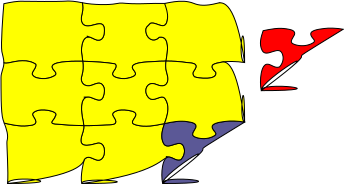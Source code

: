 <?xml version="1.0" encoding="UTF-8"?>
<dia:diagram xmlns:dia="http://www.lysator.liu.se/~alla/dia/">
  <dia:layer name="Background" visible="true" active="true">
    <dia:object type="Standard - Beziergon" version="0" id="O0">
      <dia:attribute name="obj_pos">
        <dia:point val="27.415,16.035"/>
      </dia:attribute>
      <dia:attribute name="obj_bb">
        <dia:rectangle val="24.861,15.988;29.37,19.78"/>
      </dia:attribute>
      <dia:attribute name="bez_points">
        <dia:point val="27.415,16.035"/>
        <dia:point val="26.888,16.019"/>
        <dia:point val="26.913,15.969"/>
        <dia:point val="26.585,16.035"/>
        <dia:point val="26.257,16.102"/>
        <dia:point val="25.475,16.1"/>
        <dia:point val="24.916,15.988"/>
        <dia:point val="24.94,16.157"/>
        <dia:point val="24.954,16.326"/>
        <dia:point val="24.901,16.527"/>
        <dia:point val="24.828,16.8"/>
        <dia:point val="24.816,17.152"/>
        <dia:point val="25.21,17.145"/>
        <dia:point val="25.533,17.139"/>
        <dia:point val="26.03,16.783"/>
        <dia:point val="26.016,17.397"/>
        <dia:point val="26.012,17.57"/>
        <dia:point val="25.963,17.829"/>
        <dia:point val="25.756,17.857"/>
        <dia:point val="25.601,17.878"/>
        <dia:point val="25.472,17.772"/>
        <dia:point val="25.335,17.722"/>
        <dia:point val="24.915,17.572"/>
        <dia:point val="24.842,18.216"/>
        <dia:point val="24.876,18.492"/>
        <dia:point val="24.895,18.648"/>
        <dia:point val="24.918,18.783"/>
        <dia:point val="24.933,18.913"/>
        <dia:point val="25.569,18.926"/>
        <dia:point val="26.194,18.985"/>
        <dia:point val="26.347,19.014"/>
        <dia:point val="26.461,19.035"/>
        <dia:point val="26.598,19.009"/>
        <dia:point val="26.597,19.153"/>
        <dia:point val="26.596,19.257"/>
        <dia:point val="26.526,19.339"/>
        <dia:point val="26.47,19.42"/>
        <dia:point val="26.333,19.618"/>
        <dia:point val="26.52,19.708"/>
        <dia:point val="26.703,19.75"/>
        <dia:point val="26.903,19.796"/>
        <dia:point val="27.116,19.791"/>
        <dia:point val="27.312,19.728"/>
        <dia:point val="27.589,19.639"/>
        <dia:point val="27.648,19.559"/>
        <dia:point val="27.47,19.343"/>
        <dia:point val="27.142,18.943"/>
        <dia:point val="28.252,18.945"/>
        <dia:point val="28.464,18.929"/>
        <dia:point val="28.674,18.913"/>
        <dia:point val="28.884,18.904"/>
        <dia:point val="29.095,18.904"/>
        <dia:point val="29.128,18.64"/>
        <dia:point val="29.196,18.38"/>
        <dia:point val="29.162,18.108"/>
        <dia:point val="29.129,17.85"/>
        <dia:point val="29.04,17.673"/>
        <dia:point val="28.761,17.711"/>
        <dia:point val="28.653,17.822"/>
        <dia:point val="28.5,17.886"/>
        <dia:point val="28.351,17.821"/>
        <dia:point val="28.196,17.752"/>
        <dia:point val="28.102,17.582"/>
        <dia:point val="28.089,17.419"/>
        <dia:point val="28.07,17.181"/>
        <dia:point val="28.194,17.167"/>
        <dia:point val="28.315,17.015"/>
        <dia:point val="28.501,16.954"/>
        <dia:point val="28.727,17.124"/>
        <dia:point val="28.924,17.134"/>
        <dia:point val="29.112,17.143"/>
        <dia:point val="29.158,16.926"/>
        <dia:point val="29.172,16.76"/>
        <dia:point val="29.193,16.508"/>
        <dia:point val="29.689,16.038"/>
        <dia:point val="29.026,16.022"/>
        <dia:point val="28.363,16.006"/>
        <dia:point val="27.942,16.051"/>
      </dia:attribute>
      <dia:attribute name="corner_types">
        <dia:enum val="2025"/>
        <dia:enum val="0"/>
        <dia:enum val="0"/>
        <dia:enum val="0"/>
        <dia:enum val="0"/>
        <dia:enum val="0"/>
        <dia:enum val="0"/>
        <dia:enum val="0"/>
        <dia:enum val="0"/>
        <dia:enum val="0"/>
        <dia:enum val="0"/>
        <dia:enum val="0"/>
        <dia:enum val="0"/>
        <dia:enum val="0"/>
        <dia:enum val="0"/>
        <dia:enum val="0"/>
        <dia:enum val="0"/>
        <dia:enum val="0"/>
        <dia:enum val="0"/>
        <dia:enum val="0"/>
        <dia:enum val="0"/>
        <dia:enum val="0"/>
        <dia:enum val="0"/>
        <dia:enum val="0"/>
        <dia:enum val="0"/>
        <dia:enum val="0"/>
        <dia:enum val="0"/>
      </dia:attribute>
      <dia:attribute name="line_width">
        <dia:real val="0"/>
      </dia:attribute>
      <dia:attribute name="inner_color">
        <dia:color val="#ffff00"/>
      </dia:attribute>
      <dia:attribute name="show_background">
        <dia:boolean val="true"/>
      </dia:attribute>
    </dia:object>
    <dia:object type="Standard - Beziergon" version="0" id="O1">
      <dia:attribute name="obj_pos">
        <dia:point val="29.266,23.704"/>
      </dia:attribute>
      <dia:attribute name="obj_bb">
        <dia:rectangle val="24.843,21.342;30.02,25.025"/>
      </dia:attribute>
      <dia:attribute name="bez_points">
        <dia:point val="29.266,23.704"/>
        <dia:point val="29.464,23.737"/>
        <dia:point val="29.626,23.922"/>
        <dia:point val="29.839,23.839"/>
        <dia:point val="29.973,23.699"/>
        <dia:point val="30.047,23.489"/>
        <dia:point val="30.011,23.296"/>
        <dia:point val="29.883,22.618"/>
        <dia:point val="29.193,23.454"/>
        <dia:point val="28.969,23.013"/>
        <dia:point val="28.807,22.696"/>
        <dia:point val="28.911,22.349"/>
        <dia:point val="29.02,22.027"/>
        <dia:point val="29.004,22.031"/>
        <dia:point val="28.988,22.034"/>
        <dia:point val="28.972,22.038"/>
        <dia:point val="28.53,22.129"/>
        <dia:point val="28.07,22.218"/>
        <dia:point val="27.624,22.103"/>
        <dia:point val="27.29,22.018"/>
        <dia:point val="27.427,21.915"/>
        <dia:point val="27.552,21.698"/>
        <dia:point val="27.694,21.45"/>
        <dia:point val="27.412,21.406"/>
        <dia:point val="27.221,21.37"/>
        <dia:point val="26.997,21.328"/>
        <dia:point val="26.716,21.319"/>
        <dia:point val="26.517,21.443"/>
        <dia:point val="26.323,21.563"/>
        <dia:point val="26.489,21.678"/>
        <dia:point val="26.557,21.83"/>
        <dia:point val="26.694,22.138"/>
        <dia:point val="26.271,22.076"/>
        <dia:point val="26.062,22.094"/>
        <dia:point val="25.799,22.116"/>
        <dia:point val="25.536,22.127"/>
        <dia:point val="25.272,22.13"/>
        <dia:point val="25.177,22.131"/>
        <dia:point val="25.081,22.131"/>
        <dia:point val="24.986,22.13"/>
        <dia:point val="24.989,22.183"/>
        <dia:point val="24.988,22.236"/>
        <dia:point val="24.98,22.29"/>
        <dia:point val="24.954,22.466"/>
        <dia:point val="24.869,22.629"/>
        <dia:point val="24.847,22.805"/>
        <dia:point val="24.784,23.301"/>
        <dia:point val="25.431,23.064"/>
        <dia:point val="25.652,23.013"/>
        <dia:point val="26.065,22.919"/>
        <dia:point val="26.108,23.576"/>
        <dia:point val="25.887,23.787"/>
        <dia:point val="25.608,24.053"/>
        <dia:point val="25.296,23.498"/>
        <dia:point val="25.015,23.815"/>
        <dia:point val="24.957,23.984"/>
        <dia:point val="24.807,24.641"/>
        <dia:point val="24.879,25.025"/>
        <dia:point val="28.925,25.025"/>
        <dia:point val="24.807,24.641"/>
        <dia:point val="24.879,25.025"/>
        <dia:point val="28.825,24.533"/>
        <dia:point val="28.909,23.643"/>
        <dia:point val="29.266,23.704"/>
        <dia:point val="29.266,23.704"/>
        <dia:point val="28.909,23.643"/>
      </dia:attribute>
      <dia:attribute name="corner_types">
        <dia:enum val="1348206815"/>
        <dia:enum val="0"/>
        <dia:enum val="0"/>
        <dia:enum val="0"/>
        <dia:enum val="0"/>
        <dia:enum val="0"/>
        <dia:enum val="0"/>
        <dia:enum val="0"/>
        <dia:enum val="0"/>
        <dia:enum val="0"/>
        <dia:enum val="0"/>
        <dia:enum val="0"/>
        <dia:enum val="0"/>
        <dia:enum val="0"/>
        <dia:enum val="0"/>
        <dia:enum val="0"/>
        <dia:enum val="0"/>
        <dia:enum val="0"/>
        <dia:enum val="0"/>
        <dia:enum val="0"/>
        <dia:enum val="0"/>
        <dia:enum val="0"/>
        <dia:enum val="0"/>
      </dia:attribute>
      <dia:attribute name="line_width">
        <dia:real val="0"/>
      </dia:attribute>
      <dia:attribute name="inner_color">
        <dia:color val="#ffff00"/>
      </dia:attribute>
      <dia:attribute name="show_background">
        <dia:boolean val="true"/>
      </dia:attribute>
    </dia:object>
    <dia:object type="Standard - Beziergon" version="0" id="O2">
      <dia:attribute name="obj_pos">
        <dia:point val="25.015,23.815"/>
      </dia:attribute>
      <dia:attribute name="obj_bb">
        <dia:rectangle val="21.008,21.341;26.019,25.025"/>
      </dia:attribute>
      <dia:attribute name="bez_points">
        <dia:point val="25.015,23.815"/>
        <dia:point val="25.296,23.498"/>
        <dia:point val="25.608,24.054"/>
        <dia:point val="25.887,23.787"/>
        <dia:point val="26.108,23.576"/>
        <dia:point val="26.065,22.919"/>
        <dia:point val="25.652,23.013"/>
        <dia:point val="25.431,23.064"/>
        <dia:point val="24.784,23.301"/>
        <dia:point val="24.847,22.806"/>
        <dia:point val="24.869,22.629"/>
        <dia:point val="24.954,22.466"/>
        <dia:point val="24.98,22.29"/>
        <dia:point val="24.988,22.236"/>
        <dia:point val="24.989,22.183"/>
        <dia:point val="24.986,22.13"/>
        <dia:point val="24.506,22.125"/>
        <dia:point val="24.026,22.094"/>
        <dia:point val="23.548,22.048"/>
        <dia:point val="23.194,22.014"/>
        <dia:point val="23.551,21.816"/>
        <dia:point val="23.561,21.661"/>
        <dia:point val="23.722,21.468"/>
        <dia:point val="23.313,21.387"/>
        <dia:point val="23.189,21.364"/>
        <dia:point val="22.976,21.326"/>
        <dia:point val="22.705,21.326"/>
        <dia:point val="22.517,21.443"/>
        <dia:point val="22.323,21.563"/>
        <dia:point val="22.489,21.678"/>
        <dia:point val="22.557,21.83"/>
        <dia:point val="22.679,22.104"/>
        <dia:point val="22.372,22.114"/>
        <dia:point val="22.167,22.136"/>
        <dia:point val="21.959,22.158"/>
        <dia:point val="21.748,22.142"/>
        <dia:point val="21.542,22.111"/>
        <dia:point val="21.363,22.084"/>
        <dia:point val="21.186,22.044"/>
        <dia:point val="21.008,22.007"/>
        <dia:point val="21.115,22.298"/>
        <dia:point val="21.232,22.607"/>
        <dia:point val="21.143,22.911"/>
        <dia:point val="21.12,22.991"/>
        <dia:point val="21.23,24.524"/>
        <dia:point val="21.171,25.025"/>
        <dia:point val="24.879,25.025"/>
        <dia:point val="21.23,24.524"/>
        <dia:point val="21.171,25.025"/>
        <dia:point val="24.807,24.641"/>
        <dia:point val="24.957,23.984"/>
        <dia:point val="25.015,23.815"/>
        <dia:point val="25.015,23.815"/>
        <dia:point val="24.957,23.984"/>
      </dia:attribute>
      <dia:attribute name="corner_types">
        <dia:enum val="158"/>
        <dia:enum val="0"/>
        <dia:enum val="0"/>
        <dia:enum val="0"/>
        <dia:enum val="0"/>
        <dia:enum val="0"/>
        <dia:enum val="0"/>
        <dia:enum val="0"/>
        <dia:enum val="0"/>
        <dia:enum val="0"/>
        <dia:enum val="0"/>
        <dia:enum val="0"/>
        <dia:enum val="0"/>
        <dia:enum val="0"/>
        <dia:enum val="0"/>
        <dia:enum val="0"/>
        <dia:enum val="0"/>
        <dia:enum val="0"/>
        <dia:enum val="0"/>
      </dia:attribute>
      <dia:attribute name="line_width">
        <dia:real val="0"/>
      </dia:attribute>
      <dia:attribute name="inner_color">
        <dia:color val="#ffff00"/>
      </dia:attribute>
      <dia:attribute name="show_background">
        <dia:boolean val="true"/>
      </dia:attribute>
    </dia:object>
    <dia:object type="Standard - Beziergon" version="0" id="O3">
      <dia:attribute name="obj_pos">
        <dia:point val="25.335,17.722"/>
      </dia:attribute>
      <dia:attribute name="obj_bb">
        <dia:rectangle val="20.87,15.899;26.016,19.78"/>
      </dia:attribute>
      <dia:attribute name="bez_points">
        <dia:point val="25.335,17.722"/>
        <dia:point val="25.472,17.772"/>
        <dia:point val="25.601,17.878"/>
        <dia:point val="25.756,17.857"/>
        <dia:point val="25.962,17.829"/>
        <dia:point val="26.012,17.57"/>
        <dia:point val="26.016,17.397"/>
        <dia:point val="26.03,16.783"/>
        <dia:point val="25.533,17.139"/>
        <dia:point val="25.21,17.145"/>
        <dia:point val="24.816,17.152"/>
        <dia:point val="24.828,16.8"/>
        <dia:point val="24.901,16.527"/>
        <dia:point val="24.954,16.326"/>
        <dia:point val="24.94,16.157"/>
        <dia:point val="24.915,15.988"/>
        <dia:point val="24.605,15.925"/>
        <dia:point val="24.293,15.876"/>
        <dia:point val="23.981,15.911"/>
        <dia:point val="23.828,15.928"/>
        <dia:point val="22.197,15.925"/>
        <dia:point val="21.991,15.913"/>
        <dia:point val="21.653,15.895"/>
        <dia:point val="21.319,15.965"/>
        <dia:point val="20.989,16.034"/>
        <dia:point val="20.988,16.042"/>
        <dia:point val="20.988,16.049"/>
        <dia:point val="20.987,16.057"/>
        <dia:point val="20.945,16.499"/>
        <dia:point val="20.825,18.099"/>
        <dia:point val="20.889,18.433"/>
        <dia:point val="20.924,18.618"/>
        <dia:point val="20.992,18.806"/>
        <dia:point val="20.99,18.996"/>
        <dia:point val="21.056,19.01"/>
        <dia:point val="21.128,19.013"/>
        <dia:point val="21.217,18.993"/>
        <dia:point val="21.66,18.895"/>
        <dia:point val="22.183,18.787"/>
        <dia:point val="22.586,19.064"/>
        <dia:point val="22.634,19.25"/>
        <dia:point val="22.348,19.454"/>
        <dia:point val="22.415,19.581"/>
        <dia:point val="22.501,19.743"/>
        <dia:point val="22.742,19.769"/>
        <dia:point val="22.905,19.778"/>
        <dia:point val="23.111,19.79"/>
        <dia:point val="23.321,19.748"/>
        <dia:point val="23.501,19.645"/>
        <dia:point val="23.752,19.502"/>
        <dia:point val="23.416,19.377"/>
        <dia:point val="23.402,19.198"/>
        <dia:point val="23.381,18.948"/>
        <dia:point val="24.165,18.897"/>
        <dia:point val="24.934,18.913"/>
        <dia:point val="24.918,18.783"/>
        <dia:point val="24.895,18.648"/>
        <dia:point val="24.876,18.492"/>
        <dia:point val="24.842,18.216"/>
        <dia:point val="24.915,17.572"/>
        <dia:point val="25.335,17.722"/>
        <dia:point val="25.335,17.722"/>
        <dia:point val="24.915,17.572"/>
      </dia:attribute>
      <dia:attribute name="corner_types">
        <dia:enum val="1919877874"/>
        <dia:enum val="0"/>
        <dia:enum val="0"/>
        <dia:enum val="0"/>
        <dia:enum val="0"/>
        <dia:enum val="0"/>
        <dia:enum val="0"/>
        <dia:enum val="0"/>
        <dia:enum val="0"/>
        <dia:enum val="0"/>
        <dia:enum val="0"/>
        <dia:enum val="0"/>
        <dia:enum val="0"/>
        <dia:enum val="0"/>
        <dia:enum val="0"/>
        <dia:enum val="0"/>
        <dia:enum val="0"/>
        <dia:enum val="0"/>
        <dia:enum val="0"/>
        <dia:enum val="0"/>
        <dia:enum val="0"/>
        <dia:enum val="0"/>
      </dia:attribute>
      <dia:attribute name="line_width">
        <dia:real val="0"/>
      </dia:attribute>
      <dia:attribute name="inner_color">
        <dia:color val="#ffff00"/>
      </dia:attribute>
      <dia:attribute name="show_background">
        <dia:boolean val="true"/>
      </dia:attribute>
    </dia:object>
    <dia:object type="Standard - Beziergon" version="0" id="O4">
      <dia:attribute name="obj_pos">
        <dia:point val="31.661,16.011"/>
      </dia:attribute>
      <dia:attribute name="obj_bb">
        <dia:rectangle val="28.087,15.91;33.025,19.765"/>
      </dia:attribute>
      <dia:attribute name="bez_points">
        <dia:point val="31.661,16.011"/>
        <dia:point val="31.051,16.167"/>
        <dia:point val="30.737,16.121"/>
        <dia:point val="30.488,16.02"/>
        <dia:point val="30.33,15.957"/>
        <dia:point val="30.161,15.923"/>
        <dia:point val="29.991,15.913"/>
        <dia:point val="29.668,15.896"/>
        <dia:point val="29.346,15.957"/>
        <dia:point val="29.026,16.022"/>
        <dia:point val="29.112,16.264"/>
        <dia:point val="29.193,16.508"/>
        <dia:point val="29.172,16.76"/>
        <dia:point val="29.157,16.926"/>
        <dia:point val="29.111,17.143"/>
        <dia:point val="28.924,17.134"/>
        <dia:point val="28.727,17.124"/>
        <dia:point val="28.501,16.953"/>
        <dia:point val="28.315,17.015"/>
        <dia:point val="28.194,17.166"/>
        <dia:point val="28.07,17.181"/>
        <dia:point val="28.088,17.419"/>
        <dia:point val="28.102,17.582"/>
        <dia:point val="28.196,17.752"/>
        <dia:point val="28.351,17.82"/>
        <dia:point val="28.5,17.886"/>
        <dia:point val="28.653,17.821"/>
        <dia:point val="28.76,17.71"/>
        <dia:point val="29.04,17.673"/>
        <dia:point val="29.129,17.85"/>
        <dia:point val="29.162,18.108"/>
        <dia:point val="29.196,18.38"/>
        <dia:point val="29.128,18.64"/>
        <dia:point val="29.095,18.904"/>
        <dia:point val="29.432,18.903"/>
        <dia:point val="29.77,18.924"/>
        <dia:point val="30.104,18.973"/>
        <dia:point val="30.276,18.998"/>
        <dia:point val="30.674,18.977"/>
        <dia:point val="30.584,19.234"/>
        <dia:point val="30.481,19.46"/>
        <dia:point val="30.357,19.476"/>
        <dia:point val="30.512,19.688"/>
        <dia:point val="30.713,19.773"/>
        <dia:point val="31.686,19.873"/>
        <dia:point val="31.585,19.465"/>
        <dia:point val="31.499,19.372"/>
        <dia:point val="31.355,19.261"/>
        <dia:point val="31.415,19.115"/>
        <dia:point val="31.52,19.009"/>
        <dia:point val="31.723,18.993"/>
        <dia:point val="31.869,18.96"/>
        <dia:point val="32.105,18.907"/>
        <dia:point val="32.628,18.91"/>
        <dia:point val="33.025,18.976"/>
        <dia:point val="33.025,16.014"/>
        <dia:point val="32.628,18.91"/>
        <dia:point val="33.025,18.976"/>
        <dia:point val="32.583,15.922"/>
        <dia:point val="31.963,15.933"/>
        <dia:point val="31.66,16.011"/>
        <dia:point val="31.661,16.011"/>
        <dia:point val="31.963,15.933"/>
      </dia:attribute>
      <dia:attribute name="corner_types">
        <dia:enum val="184"/>
        <dia:enum val="0"/>
        <dia:enum val="0"/>
        <dia:enum val="0"/>
        <dia:enum val="0"/>
        <dia:enum val="0"/>
        <dia:enum val="0"/>
        <dia:enum val="0"/>
        <dia:enum val="0"/>
        <dia:enum val="0"/>
        <dia:enum val="0"/>
        <dia:enum val="0"/>
        <dia:enum val="0"/>
        <dia:enum val="0"/>
        <dia:enum val="0"/>
        <dia:enum val="0"/>
        <dia:enum val="0"/>
        <dia:enum val="0"/>
        <dia:enum val="0"/>
        <dia:enum val="0"/>
        <dia:enum val="0"/>
        <dia:enum val="0"/>
      </dia:attribute>
      <dia:attribute name="line_width">
        <dia:real val="0"/>
      </dia:attribute>
      <dia:attribute name="inner_color">
        <dia:color val="#ffff00"/>
      </dia:attribute>
      <dia:attribute name="show_background">
        <dia:boolean val="true"/>
      </dia:attribute>
    </dia:object>
    <dia:object type="Standard - Beziergon" version="0" id="O5">
      <dia:attribute name="obj_pos">
        <dia:point val="33.025,21.955"/>
      </dia:attribute>
      <dia:attribute name="obj_bb">
        <dia:rectangle val="28.885,21.9;33.025,25.025"/>
      </dia:attribute>
      <dia:attribute name="bez_points">
        <dia:point val="33.025,21.955"/>
        <dia:point val="32.711,21.895"/>
        <dia:point val="32.282,21.886"/>
        <dia:point val="32.083,21.918"/>
        <dia:point val="31.928,21.943"/>
        <dia:point val="31.384,21.98"/>
        <dia:point val="31.401,22.198"/>
        <dia:point val="31.422,22.447"/>
        <dia:point val="31.799,22.521"/>
        <dia:point val="31.408,22.692"/>
        <dia:point val="31.157,22.801"/>
        <dia:point val="30.865,22.807"/>
        <dia:point val="30.606,22.723"/>
        <dia:point val="30.278,22.617"/>
        <dia:point val="30.491,22.438"/>
        <dia:point val="30.584,22.235"/>
        <dia:point val="30.666,22.0"/>
        <dia:point val="30.358,21.965"/>
        <dia:point val="30.189,21.936"/>
        <dia:point val="29.799,21.867"/>
        <dia:point val="29.403,21.948"/>
        <dia:point val="29.02,22.028"/>
        <dia:point val="28.911,22.349"/>
        <dia:point val="28.807,22.696"/>
        <dia:point val="28.969,23.013"/>
        <dia:point val="29.193,23.454"/>
        <dia:point val="29.884,22.618"/>
        <dia:point val="30.011,23.297"/>
        <dia:point val="30.048,23.489"/>
        <dia:point val="29.974,23.699"/>
        <dia:point val="29.839,23.839"/>
        <dia:point val="29.626,23.922"/>
        <dia:point val="29.464,23.737"/>
        <dia:point val="29.266,23.704"/>
        <dia:point val="28.909,23.643"/>
        <dia:point val="28.825,24.533"/>
        <dia:point val="28.925,25.025"/>
        <dia:point val="33.025,25.025"/>
        <dia:point val="28.825,24.533"/>
        <dia:point val="28.925,25.025"/>
        <dia:point val="33.025,21.955"/>
        <dia:point val="28.825,24.533"/>
        <dia:point val="28.925,25.025"/>
        <dia:point val="33.025,21.955"/>
        <dia:point val="28.825,24.533"/>
      </dia:attribute>
      <dia:attribute name="corner_types">
        <dia:enum val="65535"/>
        <dia:enum val="0"/>
        <dia:enum val="0"/>
        <dia:enum val="0"/>
        <dia:enum val="0"/>
        <dia:enum val="0"/>
        <dia:enum val="0"/>
        <dia:enum val="0"/>
        <dia:enum val="0"/>
        <dia:enum val="0"/>
        <dia:enum val="0"/>
        <dia:enum val="0"/>
        <dia:enum val="0"/>
        <dia:enum val="0"/>
        <dia:enum val="0"/>
        <dia:enum val="0"/>
      </dia:attribute>
      <dia:attribute name="line_width">
        <dia:real val="0"/>
      </dia:attribute>
      <dia:attribute name="inner_color">
        <dia:color val="#5b5896"/>
      </dia:attribute>
      <dia:attribute name="show_background">
        <dia:boolean val="true"/>
      </dia:attribute>
    </dia:object>
    <dia:object type="Standard - Beziergon" version="0" id="O6">
      <dia:attribute name="obj_pos">
        <dia:point val="29.057,20.794"/>
      </dia:attribute>
      <dia:attribute name="obj_bb">
        <dia:rectangle val="24.86,18.904;29.193,22.157"/>
      </dia:attribute>
      <dia:attribute name="bez_points">
        <dia:point val="29.057,20.794"/>
        <dia:point val="28.861,20.492"/>
        <dia:point val="28.473,21.06"/>
        <dia:point val="28.192,20.692"/>
        <dia:point val="27.941,20.363"/>
        <dia:point val="28.172,19.885"/>
        <dia:point val="28.589,20.065"/>
        <dia:point val="28.789,20.151"/>
        <dia:point val="29.058,20.211"/>
        <dia:point val="29.157,19.972"/>
        <dia:point val="29.231,19.794"/>
        <dia:point val="29.161,19.595"/>
        <dia:point val="29.114,19.419"/>
        <dia:point val="29.068,19.244"/>
        <dia:point val="29.074,19.073"/>
        <dia:point val="29.095,18.904"/>
        <dia:point val="28.884,18.904"/>
        <dia:point val="28.674,18.913"/>
        <dia:point val="28.464,18.929"/>
        <dia:point val="28.252,18.945"/>
        <dia:point val="27.142,18.943"/>
        <dia:point val="27.47,19.343"/>
        <dia:point val="27.648,19.559"/>
        <dia:point val="27.589,19.639"/>
        <dia:point val="27.312,19.728"/>
        <dia:point val="27.116,19.791"/>
        <dia:point val="26.903,19.796"/>
        <dia:point val="26.703,19.75"/>
        <dia:point val="26.52,19.708"/>
        <dia:point val="26.333,19.617"/>
        <dia:point val="26.47,19.42"/>
        <dia:point val="26.526,19.338"/>
        <dia:point val="26.596,19.257"/>
        <dia:point val="26.597,19.153"/>
        <dia:point val="26.598,19.008"/>
        <dia:point val="26.461,19.035"/>
        <dia:point val="26.347,19.014"/>
        <dia:point val="26.194,18.985"/>
        <dia:point val="25.569,18.926"/>
        <dia:point val="24.933,18.913"/>
        <dia:point val="24.963,19.151"/>
        <dia:point val="24.968,19.369"/>
        <dia:point val="24.883,19.652"/>
        <dia:point val="24.779,19.997"/>
        <dia:point val="25.043,20.23"/>
        <dia:point val="25.389,20.107"/>
        <dia:point val="25.595,20.034"/>
        <dia:point val="25.824,19.902"/>
        <dia:point val="25.961,20.151"/>
        <dia:point val="26.047,20.306"/>
        <dia:point val="26.019,20.494"/>
        <dia:point val="25.968,20.656"/>
        <dia:point val="25.833,21.082"/>
        <dia:point val="25.449,20.686"/>
        <dia:point val="25.19,20.697"/>
        <dia:point val="24.754,20.717"/>
        <dia:point val="24.874,21.534"/>
        <dia:point val="24.928,21.784"/>
        <dia:point val="24.952,21.899"/>
        <dia:point val="24.979,22.014"/>
        <dia:point val="24.986,22.13"/>
        <dia:point val="25.081,22.131"/>
        <dia:point val="25.177,22.131"/>
        <dia:point val="25.273,22.13"/>
        <dia:point val="25.536,22.127"/>
        <dia:point val="25.799,22.116"/>
        <dia:point val="26.062,22.094"/>
        <dia:point val="26.271,22.076"/>
        <dia:point val="26.694,22.138"/>
        <dia:point val="26.557,21.83"/>
        <dia:point val="26.489,21.678"/>
        <dia:point val="26.323,21.563"/>
        <dia:point val="26.517,21.443"/>
        <dia:point val="26.716,21.319"/>
        <dia:point val="26.997,21.328"/>
        <dia:point val="27.221,21.37"/>
        <dia:point val="27.412,21.406"/>
        <dia:point val="27.694,21.45"/>
        <dia:point val="27.552,21.698"/>
        <dia:point val="27.427,21.915"/>
        <dia:point val="27.29,22.018"/>
        <dia:point val="27.624,22.104"/>
        <dia:point val="28.07,22.218"/>
        <dia:point val="28.53,22.129"/>
        <dia:point val="28.972,22.038"/>
        <dia:point val="28.988,22.034"/>
        <dia:point val="29.004,22.031"/>
        <dia:point val="29.02,22.028"/>
        <dia:point val="29.042,21.963"/>
        <dia:point val="29.064,21.899"/>
        <dia:point val="29.085,21.836"/>
        <dia:point val="29.197,21.49"/>
        <dia:point val="29.268,21.119"/>
        <dia:point val="29.057,20.794"/>
        <dia:point val="29.057,20.794"/>
        <dia:point val="29.268,21.119"/>
      </dia:attribute>
      <dia:attribute name="corner_types">
        <dia:enum val="506"/>
        <dia:enum val="0"/>
        <dia:enum val="0"/>
        <dia:enum val="0"/>
        <dia:enum val="0"/>
        <dia:enum val="0"/>
        <dia:enum val="0"/>
        <dia:enum val="0"/>
        <dia:enum val="0"/>
        <dia:enum val="0"/>
        <dia:enum val="0"/>
        <dia:enum val="0"/>
        <dia:enum val="0"/>
        <dia:enum val="0"/>
        <dia:enum val="0"/>
        <dia:enum val="0"/>
        <dia:enum val="0"/>
        <dia:enum val="0"/>
        <dia:enum val="0"/>
        <dia:enum val="0"/>
        <dia:enum val="0"/>
        <dia:enum val="0"/>
        <dia:enum val="0"/>
        <dia:enum val="0"/>
        <dia:enum val="0"/>
        <dia:enum val="0"/>
        <dia:enum val="0"/>
        <dia:enum val="0"/>
        <dia:enum val="0"/>
        <dia:enum val="0"/>
        <dia:enum val="0"/>
        <dia:enum val="0"/>
        <dia:enum val="0"/>
      </dia:attribute>
      <dia:attribute name="line_width">
        <dia:real val="0"/>
      </dia:attribute>
      <dia:attribute name="inner_color">
        <dia:color val="#ffff00"/>
      </dia:attribute>
      <dia:attribute name="show_background">
        <dia:boolean val="true"/>
      </dia:attribute>
    </dia:object>
    <dia:object type="Standard - Beziergon" version="0" id="O7">
      <dia:attribute name="obj_pos">
        <dia:point val="25.19,20.697"/>
      </dia:attribute>
      <dia:attribute name="obj_bb">
        <dia:rectangle val="20.845,18.888;26.016,22.147"/>
      </dia:attribute>
      <dia:attribute name="bez_points">
        <dia:point val="25.19,20.697"/>
        <dia:point val="25.449,20.686"/>
        <dia:point val="25.833,21.082"/>
        <dia:point val="25.968,20.656"/>
        <dia:point val="26.019,20.494"/>
        <dia:point val="26.047,20.306"/>
        <dia:point val="25.961,20.151"/>
        <dia:point val="25.824,19.902"/>
        <dia:point val="25.595,20.034"/>
        <dia:point val="25.389,20.107"/>
        <dia:point val="25.043,20.23"/>
        <dia:point val="24.779,19.997"/>
        <dia:point val="24.883,19.652"/>
        <dia:point val="24.968,19.369"/>
        <dia:point val="24.963,19.151"/>
        <dia:point val="24.933,18.913"/>
        <dia:point val="24.165,18.897"/>
        <dia:point val="23.381,18.948"/>
        <dia:point val="23.402,19.198"/>
        <dia:point val="23.416,19.377"/>
        <dia:point val="23.752,19.502"/>
        <dia:point val="23.501,19.645"/>
        <dia:point val="23.321,19.748"/>
        <dia:point val="23.111,19.79"/>
        <dia:point val="22.905,19.778"/>
        <dia:point val="22.742,19.769"/>
        <dia:point val="22.501,19.744"/>
        <dia:point val="22.415,19.581"/>
        <dia:point val="22.348,19.454"/>
        <dia:point val="22.634,19.25"/>
        <dia:point val="22.586,19.064"/>
        <dia:point val="22.183,18.787"/>
        <dia:point val="21.66,18.895"/>
        <dia:point val="21.217,18.993"/>
        <dia:point val="21.128,19.013"/>
        <dia:point val="21.056,19.01"/>
        <dia:point val="20.99,18.996"/>
        <dia:point val="20.989,19.016"/>
        <dia:point val="20.989,19.037"/>
        <dia:point val="20.987,19.057"/>
        <dia:point val="20.965,19.286"/>
        <dia:point val="20.843,19.498"/>
        <dia:point val="20.845,19.73"/>
        <dia:point val="20.85,20.297"/>
        <dia:point val="20.831,21.489"/>
        <dia:point val="20.948,21.838"/>
        <dia:point val="20.966,21.893"/>
        <dia:point val="20.987,21.95"/>
        <dia:point val="21.008,22.007"/>
        <dia:point val="21.186,22.044"/>
        <dia:point val="21.363,22.084"/>
        <dia:point val="21.542,22.111"/>
        <dia:point val="21.748,22.143"/>
        <dia:point val="21.959,22.159"/>
        <dia:point val="22.167,22.136"/>
        <dia:point val="22.372,22.115"/>
        <dia:point val="22.679,22.104"/>
        <dia:point val="22.557,21.83"/>
        <dia:point val="22.489,21.678"/>
        <dia:point val="22.323,21.563"/>
        <dia:point val="22.517,21.443"/>
        <dia:point val="22.705,21.326"/>
        <dia:point val="22.976,21.326"/>
        <dia:point val="23.189,21.365"/>
        <dia:point val="23.313,21.387"/>
        <dia:point val="23.722,21.468"/>
        <dia:point val="23.561,21.661"/>
        <dia:point val="23.551,21.816"/>
        <dia:point val="23.194,22.014"/>
        <dia:point val="23.548,22.048"/>
        <dia:point val="24.026,22.094"/>
        <dia:point val="24.506,22.125"/>
        <dia:point val="24.986,22.13"/>
        <dia:point val="24.979,22.014"/>
        <dia:point val="24.952,21.899"/>
        <dia:point val="24.928,21.785"/>
        <dia:point val="24.874,21.534"/>
        <dia:point val="24.755,20.717"/>
        <dia:point val="25.19,20.697"/>
        <dia:point val="25.19,20.697"/>
        <dia:point val="24.755,20.717"/>
      </dia:attribute>
      <dia:attribute name="corner_types">
        <dia:enum val="172"/>
        <dia:enum val="0"/>
        <dia:enum val="0"/>
        <dia:enum val="0"/>
        <dia:enum val="0"/>
        <dia:enum val="0"/>
        <dia:enum val="0"/>
        <dia:enum val="0"/>
        <dia:enum val="0"/>
        <dia:enum val="0"/>
        <dia:enum val="0"/>
        <dia:enum val="0"/>
        <dia:enum val="0"/>
        <dia:enum val="0"/>
        <dia:enum val="0"/>
        <dia:enum val="0"/>
        <dia:enum val="0"/>
        <dia:enum val="0"/>
        <dia:enum val="0"/>
        <dia:enum val="0"/>
        <dia:enum val="0"/>
        <dia:enum val="0"/>
        <dia:enum val="0"/>
        <dia:enum val="0"/>
        <dia:enum val="0"/>
        <dia:enum val="0"/>
        <dia:enum val="0"/>
        <dia:enum val="0"/>
      </dia:attribute>
      <dia:attribute name="line_width">
        <dia:real val="0"/>
      </dia:attribute>
      <dia:attribute name="inner_color">
        <dia:color val="#ffff00"/>
      </dia:attribute>
      <dia:attribute name="show_background">
        <dia:boolean val="true"/>
      </dia:attribute>
    </dia:object>
    <dia:object type="Standard - Beziergon" version="0" id="O8">
      <dia:attribute name="obj_pos">
        <dia:point val="31.869,18.96"/>
      </dia:attribute>
      <dia:attribute name="obj_bb">
        <dia:rectangle val="28.088,18.904;33.025,22.78"/>
      </dia:attribute>
      <dia:attribute name="bez_points">
        <dia:point val="31.869,18.96"/>
        <dia:point val="31.723,18.993"/>
        <dia:point val="31.52,19.009"/>
        <dia:point val="31.415,19.115"/>
        <dia:point val="31.355,19.261"/>
        <dia:point val="31.499,19.372"/>
        <dia:point val="31.585,19.465"/>
        <dia:point val="31.686,19.873"/>
        <dia:point val="30.713,19.774"/>
        <dia:point val="30.512,19.688"/>
        <dia:point val="30.357,19.476"/>
        <dia:point val="30.481,19.46"/>
        <dia:point val="30.584,19.235"/>
        <dia:point val="30.674,18.977"/>
        <dia:point val="30.276,18.998"/>
        <dia:point val="30.104,18.973"/>
        <dia:point val="29.77,18.924"/>
        <dia:point val="29.432,18.903"/>
        <dia:point val="29.095,18.904"/>
        <dia:point val="29.074,19.073"/>
        <dia:point val="29.068,19.244"/>
        <dia:point val="29.114,19.419"/>
        <dia:point val="29.161,19.595"/>
        <dia:point val="29.231,19.794"/>
        <dia:point val="29.157,19.972"/>
        <dia:point val="29.058,20.211"/>
        <dia:point val="28.789,20.151"/>
        <dia:point val="28.589,20.065"/>
        <dia:point val="28.172,19.885"/>
        <dia:point val="27.941,20.363"/>
        <dia:point val="28.192,20.692"/>
        <dia:point val="28.473,21.06"/>
        <dia:point val="28.861,20.492"/>
        <dia:point val="29.057,20.794"/>
        <dia:point val="29.268,21.119"/>
        <dia:point val="29.197,21.49"/>
        <dia:point val="29.085,21.836"/>
        <dia:point val="29.064,21.899"/>
        <dia:point val="29.042,21.963"/>
        <dia:point val="29.02,22.028"/>
        <dia:point val="29.403,21.948"/>
        <dia:point val="29.799,21.867"/>
        <dia:point val="30.189,21.936"/>
        <dia:point val="30.358,21.965"/>
        <dia:point val="30.666,22.0"/>
        <dia:point val="30.584,22.235"/>
        <dia:point val="30.491,22.438"/>
        <dia:point val="30.278,22.617"/>
        <dia:point val="30.606,22.723"/>
        <dia:point val="30.865,22.807"/>
        <dia:point val="31.157,22.801"/>
        <dia:point val="31.408,22.692"/>
        <dia:point val="31.799,22.522"/>
        <dia:point val="31.422,22.447"/>
        <dia:point val="31.401,22.198"/>
        <dia:point val="31.384,21.98"/>
        <dia:point val="31.928,21.943"/>
        <dia:point val="32.083,21.918"/>
        <dia:point val="32.282,21.886"/>
        <dia:point val="32.711,21.895"/>
        <dia:point val="33.025,21.955"/>
        <dia:point val="33.025,18.976"/>
        <dia:point val="32.711,21.895"/>
        <dia:point val="33.025,21.955"/>
        <dia:point val="32.628,18.91"/>
        <dia:point val="32.105,18.907"/>
        <dia:point val="31.869,18.96"/>
        <dia:point val="31.869,18.96"/>
        <dia:point val="32.105,18.907"/>
      </dia:attribute>
      <dia:attribute name="corner_types">
        <dia:enum val="28"/>
        <dia:enum val="0"/>
        <dia:enum val="0"/>
        <dia:enum val="0"/>
        <dia:enum val="0"/>
        <dia:enum val="0"/>
        <dia:enum val="0"/>
        <dia:enum val="0"/>
        <dia:enum val="0"/>
        <dia:enum val="0"/>
        <dia:enum val="0"/>
        <dia:enum val="0"/>
        <dia:enum val="0"/>
        <dia:enum val="0"/>
        <dia:enum val="0"/>
        <dia:enum val="0"/>
        <dia:enum val="0"/>
        <dia:enum val="0"/>
        <dia:enum val="0"/>
        <dia:enum val="0"/>
        <dia:enum val="0"/>
        <dia:enum val="0"/>
        <dia:enum val="0"/>
        <dia:enum val="0"/>
      </dia:attribute>
      <dia:attribute name="line_width">
        <dia:real val="0"/>
      </dia:attribute>
      <dia:attribute name="inner_color">
        <dia:color val="#ffff00"/>
      </dia:attribute>
      <dia:attribute name="show_background">
        <dia:boolean val="true"/>
      </dia:attribute>
    </dia:object>
    <dia:object type="Standard - Beziergon" version="0" id="O9">
      <dia:attribute name="obj_pos">
        <dia:point val="37.957,17.311"/>
      </dia:attribute>
      <dia:attribute name="obj_bb">
        <dia:rectangle val="33.817,17.256;37.957,20.381"/>
      </dia:attribute>
      <dia:attribute name="bez_points">
        <dia:point val="37.957,17.311"/>
        <dia:point val="37.643,17.252"/>
        <dia:point val="37.213,17.242"/>
        <dia:point val="37.015,17.274"/>
        <dia:point val="36.86,17.299"/>
        <dia:point val="36.316,17.336"/>
        <dia:point val="36.333,17.555"/>
        <dia:point val="36.353,17.803"/>
        <dia:point val="36.731,17.878"/>
        <dia:point val="36.34,18.048"/>
        <dia:point val="36.089,18.157"/>
        <dia:point val="35.797,18.163"/>
        <dia:point val="35.538,18.079"/>
        <dia:point val="35.209,17.974"/>
        <dia:point val="35.423,17.794"/>
        <dia:point val="35.516,17.591"/>
        <dia:point val="35.598,17.356"/>
        <dia:point val="35.29,17.322"/>
        <dia:point val="35.121,17.292"/>
        <dia:point val="34.731,17.224"/>
        <dia:point val="34.335,17.305"/>
        <dia:point val="33.952,17.384"/>
        <dia:point val="33.842,17.706"/>
        <dia:point val="33.739,18.052"/>
        <dia:point val="33.901,18.37"/>
        <dia:point val="34.125,18.811"/>
        <dia:point val="34.815,17.974"/>
        <dia:point val="34.943,18.653"/>
        <dia:point val="34.979,18.846"/>
        <dia:point val="34.905,19.056"/>
        <dia:point val="34.771,19.195"/>
        <dia:point val="34.557,19.278"/>
        <dia:point val="34.396,19.094"/>
        <dia:point val="34.198,19.06"/>
        <dia:point val="33.841,18.999"/>
        <dia:point val="33.757,19.889"/>
        <dia:point val="33.857,20.381"/>
        <dia:point val="37.957,20.381"/>
        <dia:point val="33.757,19.889"/>
        <dia:point val="33.857,20.381"/>
        <dia:point val="37.957,17.311"/>
        <dia:point val="33.757,19.889"/>
        <dia:point val="33.857,20.381"/>
        <dia:point val="37.957,17.311"/>
        <dia:point val="33.757,19.889"/>
      </dia:attribute>
      <dia:attribute name="corner_types">
        <dia:enum val="65535"/>
        <dia:enum val="0"/>
        <dia:enum val="0"/>
        <dia:enum val="0"/>
        <dia:enum val="0"/>
        <dia:enum val="0"/>
        <dia:enum val="0"/>
        <dia:enum val="0"/>
        <dia:enum val="0"/>
        <dia:enum val="0"/>
        <dia:enum val="2"/>
        <dia:enum val="0"/>
        <dia:enum val="0"/>
        <dia:enum val="0"/>
        <dia:enum val="0"/>
        <dia:enum val="0"/>
      </dia:attribute>
      <dia:attribute name="line_width">
        <dia:real val="0"/>
      </dia:attribute>
      <dia:attribute name="inner_color">
        <dia:color val="#ff0000"/>
      </dia:attribute>
      <dia:attribute name="show_background">
        <dia:boolean val="true"/>
      </dia:attribute>
    </dia:object>
  </dia:layer>
</dia:diagram>
